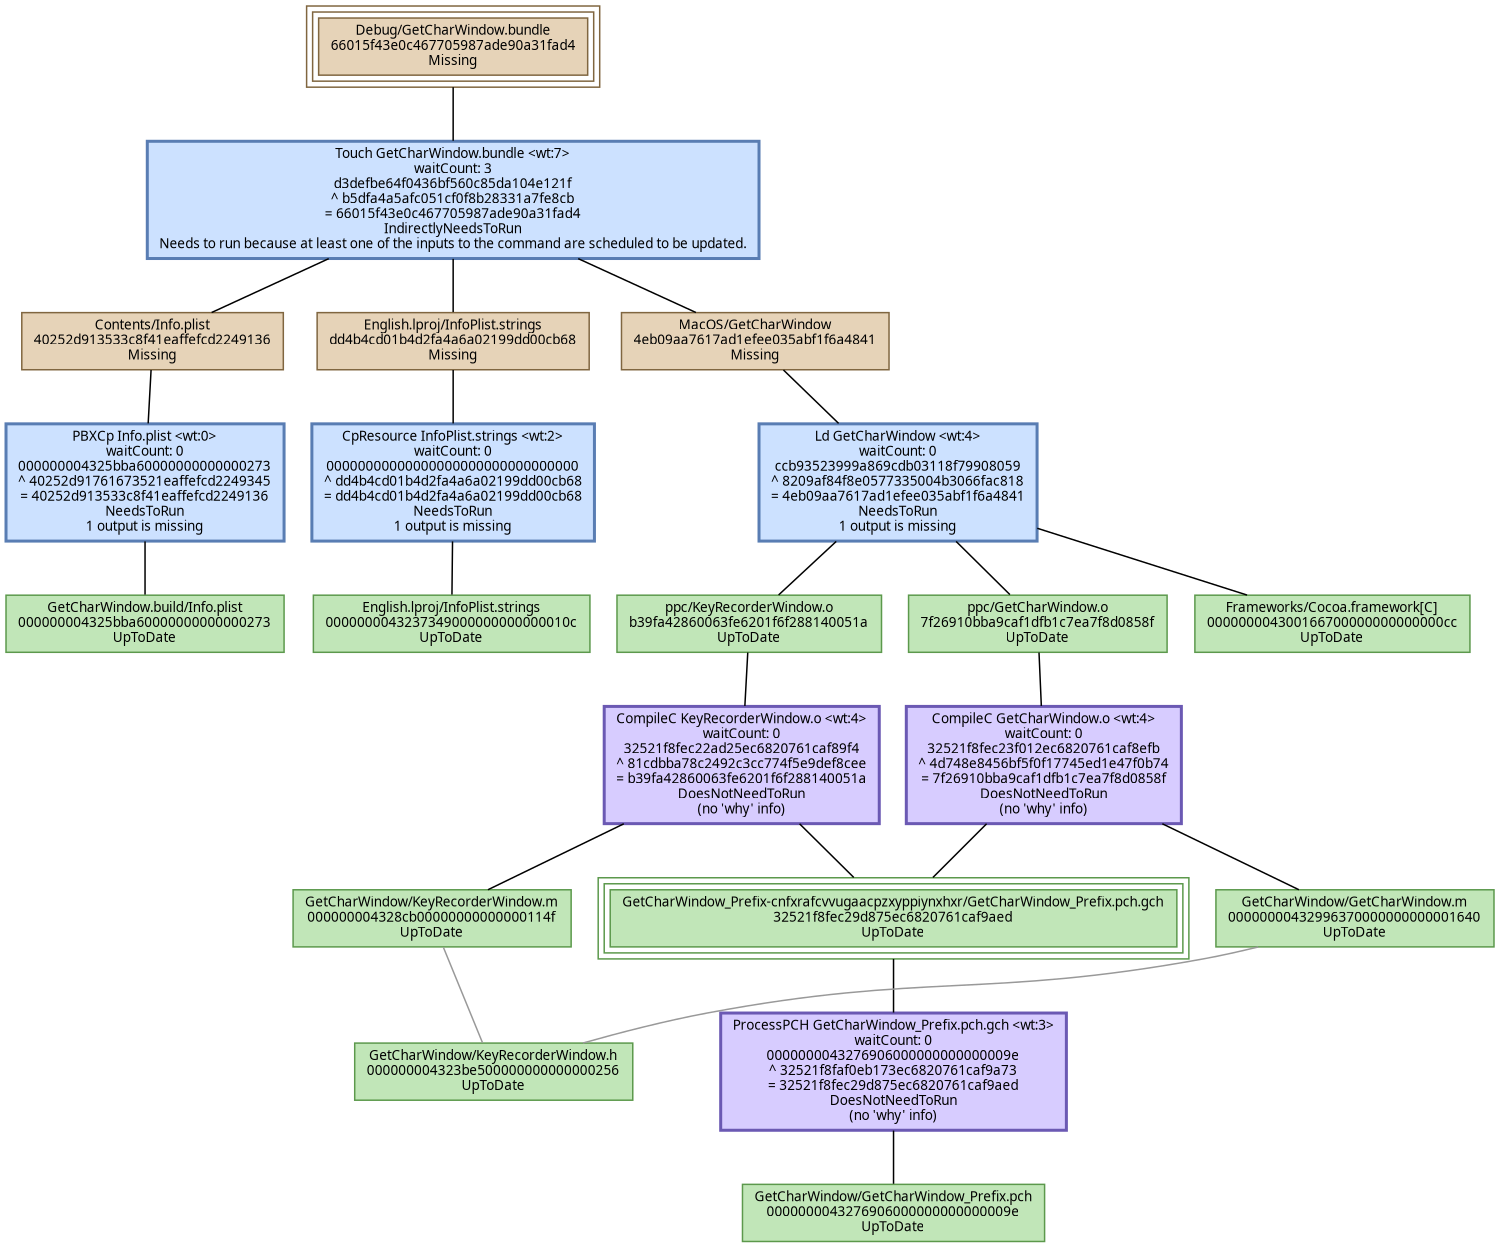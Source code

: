 digraph GetCharWindow {
   size = "10.000000,8.500000";
   concentrate = false;

   node [ shape = box, style = filled, color = "0.3 0.5 0.6", fillcolor = "0.3 0.2 0.9", fontname = "Monaco", fontsize = "9" ];
   n00001 [ label = "Debug/GetCharWindow.bundle\n66015f43e0c467705987ade90a31fad4\nMissing", color = "0.1 0.5 0.5", fillcolor = "0.1 0.2 0.9", peripheries = 3 ];
   n00002 [ label = "Contents/Info.plist\n40252d913533c8f41eaffefcd2249136\nMissing", color = "0.1 0.5 0.5", fillcolor = "0.1 0.2 0.9" ];
   n00003 [ label = "GetCharWindow.build/Info.plist\n000000004325bba60000000000000273\nUpToDate" ];
   n00004 [ label = "English.lproj/InfoPlist.strings\ndd4b4cd01b4d2fa4a6a02199dd00cb68\nMissing", color = "0.1 0.5 0.5", fillcolor = "0.1 0.2 0.9" ];
   n00005 [ label = "English.lproj/InfoPlist.strings\n0000000043237349000000000000010c\nUpToDate" ];
   n00006 [ label = "ppc/KeyRecorderWindow.o\nb39fa42860063fe6201f6f288140051a\nUpToDate" ];
   n00007 [ label = "GetCharWindow/GetCharWindow_Prefix.pch\n0000000043276906000000000000009e\nUpToDate" ];
   n00008 [ label = "GetCharWindow_Prefix-cnfxrafcvvugaacpzxyppiynxhxr/GetCharWindow_Prefix.pch.gch\n32521f8fec29d875ec6820761caf9aed\nUpToDate", peripheries = 3 ];
   n00009 [ label = "GetCharWindow/KeyRecorderWindow.m\n000000004328cb00000000000000114f\nUpToDate" ];
   n00010 [ label = "ppc/GetCharWindow.o\n7f26910bba9caf1dfb1c7ea7f8d0858f\nUpToDate" ];
   n00011 [ label = "GetCharWindow/GetCharWindow.m\n00000000432996370000000000001640\nUpToDate" ];
   n00012 [ label = "MacOS/GetCharWindow\n4eb09aa7617ad1efee035abf1f6a4841\nMissing", color = "0.1 0.5 0.5", fillcolor = "0.1 0.2 0.9" ];
   n00013 [ label = "Frameworks/Cocoa.framework[C]\n000000004300166700000000000000cc\nUpToDate" ];
   n00014 [ label = "GetCharWindow/KeyRecorderWindow.h\n000000004323be500000000000000256\nUpToDate" ];

   node [ shape = box, style = "filled,bold", color = "0.7 0.5 0.7", fillcolor = "0.7 0.2 1.0", fontname = "Monaco", fontsize = "9" ];
   c00001 [ label = "PBXCp Info.plist <wt:0>\nwaitCount: 0\n000000004325bba60000000000000273\n^ 40252d91761673521eaffefcd2249345\n= 40252d913533c8f41eaffefcd2249136\nNeedsToRun\n1 output is missing", color = "0.6 0.5 0.7", fillcolor = "0.6 0.2 1.0" ];
   c00002 [ label = "CpResource InfoPlist.strings <wt:2>\nwaitCount: 0\n00000000000000000000000000000000\n^ dd4b4cd01b4d2fa4a6a02199dd00cb68\n= dd4b4cd01b4d2fa4a6a02199dd00cb68\nNeedsToRun\n1 output is missing", color = "0.6 0.5 0.7", fillcolor = "0.6 0.2 1.0" ];
   c00003 [ label = "CompileC KeyRecorderWindow.o <wt:4>\nwaitCount: 0\n32521f8fec22ad25ec6820761caf89f4\n^ 81cdbba78c2492c3cc774f5e9def8cee\n= b39fa42860063fe6201f6f288140051a\nDoesNotNeedToRun\n(no 'why' info)" ];
   c00004 [ label = "ProcessPCH GetCharWindow_Prefix.pch.gch <wt:3>\nwaitCount: 0\n0000000043276906000000000000009e\n^ 32521f8faf0eb173ec6820761caf9a73\n= 32521f8fec29d875ec6820761caf9aed\nDoesNotNeedToRun\n(no 'why' info)" ];
   c00005 [ label = "CompileC GetCharWindow.o <wt:4>\nwaitCount: 0\n32521f8fec23f012ec6820761caf8efb\n^ 4d748e8456bf5f0f17745ed1e47f0b74\n= 7f26910bba9caf1dfb1c7ea7f8d0858f\nDoesNotNeedToRun\n(no 'why' info)" ];
   c00006 [ label = "Ld GetCharWindow <wt:4>\nwaitCount: 0\nccb93523999a869cdb03118f79908059\n^ 8209af84f8e0577335004b3066fac818\n= 4eb09aa7617ad1efee035abf1f6a4841\nNeedsToRun\n1 output is missing", color = "0.6 0.5 0.7", fillcolor = "0.6 0.2 1.0" ];
   c00007 [ label = "Touch GetCharWindow.bundle <wt:7>\nwaitCount: 3\nd3defbe64f0436bf560c85da104e121f\n^ b5dfa4a5afc051cf0f8b28331a7fe8cb\n= 66015f43e0c467705987ade90a31fad4\nIndirectlyNeedsToRun\nNeeds to run because at least one of the inputs to the command are scheduled to be updated.", color = "0.6 0.5 0.7", fillcolor = "0.6 0.2 1.0" ];

   edge [ style = solid, color = black, arrowhead = none, arrowtail = normal ];
   n00001 -> { c00007 };
   n00002 -> { c00001 };
   n00004 -> { c00002 };
   n00006 -> { c00003 };
   n00008 -> { c00004 };
   n00010 -> { c00005 };
   n00012 -> { c00006 };
   c00001 -> { n00003 };
   c00002 -> { n00005 n00005 };
   c00003 -> { n00008 n00009 };
   c00004 -> { n00007 };
   c00005 -> { n00008 n00011 };
   c00006 -> { n00006 n00010 n00013 };
   c00007 -> { n00002 n00004 n00012 };

   edge [ style = solid, color = gray60, arrowhead = none, arrowtail = normal ];
   n00009 -> { n00014 };
   n00011 -> { n00014 };
}
